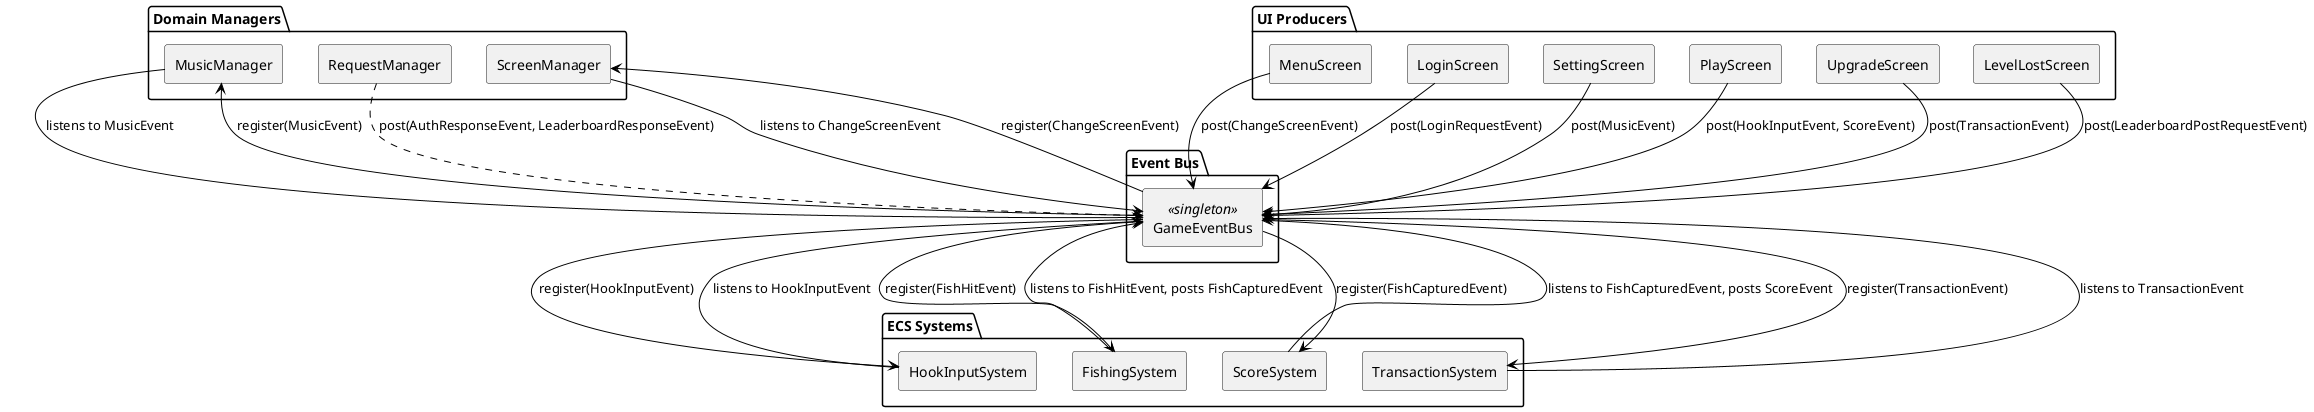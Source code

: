@startuml
' Skin params
skinparam componentStyle rectangle
skinparam shadowing false
skinparam ArrowColor Black

package "Event Bus" {
    [GameEventBus] <<singleton>>
}

package "UI Producers" {
    [MenuScreen] --> [GameEventBus] : post(ChangeScreenEvent)
    [LoginScreen] --> [GameEventBus] : post(LoginRequestEvent)
    [SettingScreen] --> [GameEventBus] : post(MusicEvent)
    [PlayScreen] --> [GameEventBus] : post(HookInputEvent, ScoreEvent)
    [UpgradeScreen] --> [GameEventBus] : post(TransactionEvent)
    [LevelLostScreen] --> [GameEventBus] : post(LeaderboardPostRequestEvent)
}

package "Domain Managers" {
    [RequestManager] ..> [GameEventBus] : post(AuthResponseEvent, LeaderboardResponseEvent)
    [MusicManager] --> [GameEventBus] : listens to MusicEvent
    [ScreenManager] --> [GameEventBus] : listens to ChangeScreenEvent
}

package "ECS Systems" {
    [HookInputSystem] --> [GameEventBus] : listens to HookInputEvent
    [FishingSystem] --> [GameEventBus] : listens to FishHitEvent, posts FishCapturedEvent
    [ScoreSystem] --> [GameEventBus] : listens to FishCapturedEvent, posts ScoreEvent
    [TransactionSystem] --> [GameEventBus] : listens to TransactionEvent
}

' Listeners registration
[GameEventBus] --> [HookInputSystem] : register(HookInputEvent)
[GameEventBus] --> [FishingSystem] : register(FishHitEvent)
[GameEventBus] --> [ScoreSystem] : register(FishCapturedEvent)
[GameEventBus] --> [TransactionSystem] : register(TransactionEvent)
[GameEventBus] --> [ScreenManager] : register(ChangeScreenEvent)
[GameEventBus] --> [MusicManager] : register(MusicEvent)

@enduml
